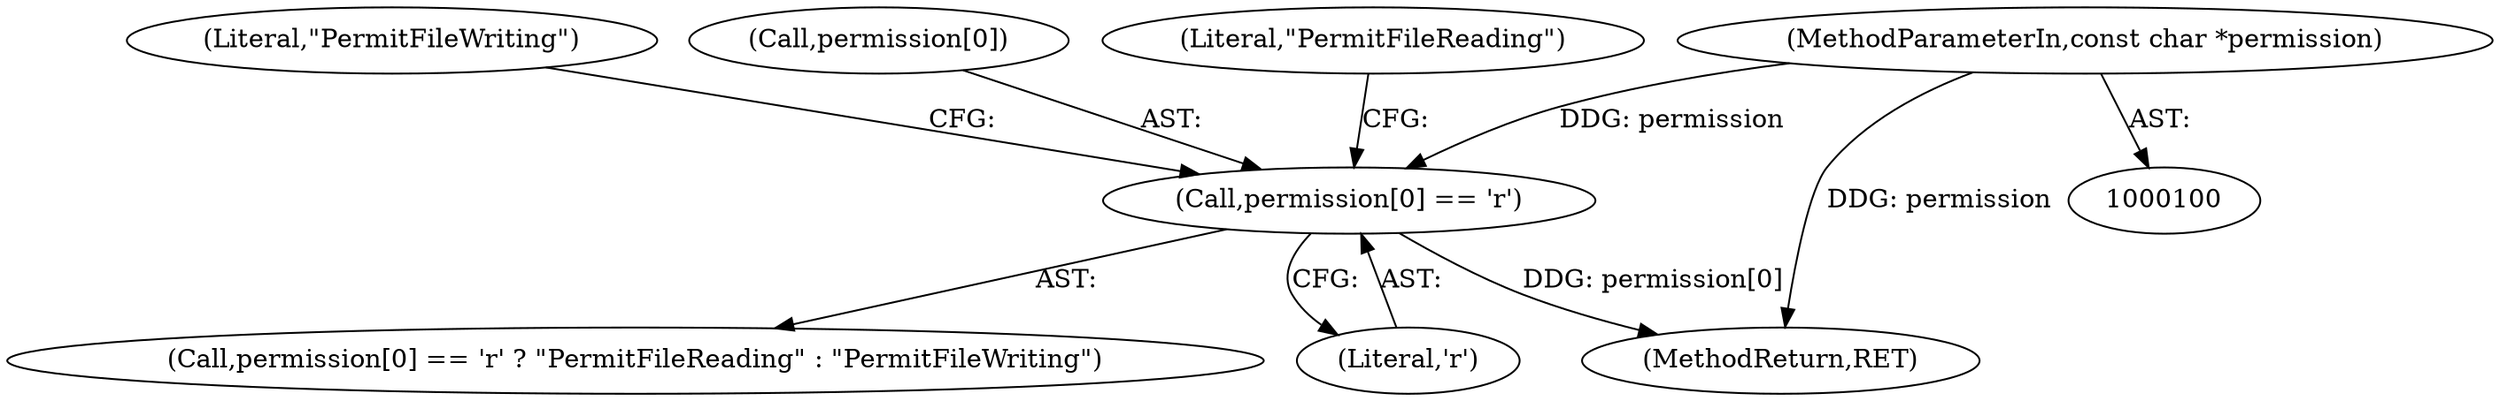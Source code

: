 digraph "0_ghostscript_b60d50b7567369ad856cebe1efb6cd7dd2284219@array" {
"1000118" [label="(Call,permission[0] == 'r')"];
"1000104" [label="(MethodParameterIn,const char *permission)"];
"1000117" [label="(Call,permission[0] == 'r' ? \"PermitFileReading\" : \"PermitFileWriting\")"];
"1000124" [label="(Literal,\"PermitFileWriting\")"];
"1000104" [label="(MethodParameterIn,const char *permission)"];
"1000118" [label="(Call,permission[0] == 'r')"];
"1000119" [label="(Call,permission[0])"];
"1000122" [label="(Literal,'r')"];
"1000174" [label="(MethodReturn,RET)"];
"1000123" [label="(Literal,\"PermitFileReading\")"];
"1000118" -> "1000117"  [label="AST: "];
"1000118" -> "1000122"  [label="CFG: "];
"1000119" -> "1000118"  [label="AST: "];
"1000122" -> "1000118"  [label="AST: "];
"1000123" -> "1000118"  [label="CFG: "];
"1000124" -> "1000118"  [label="CFG: "];
"1000118" -> "1000174"  [label="DDG: permission[0]"];
"1000104" -> "1000118"  [label="DDG: permission"];
"1000104" -> "1000100"  [label="AST: "];
"1000104" -> "1000174"  [label="DDG: permission"];
}
